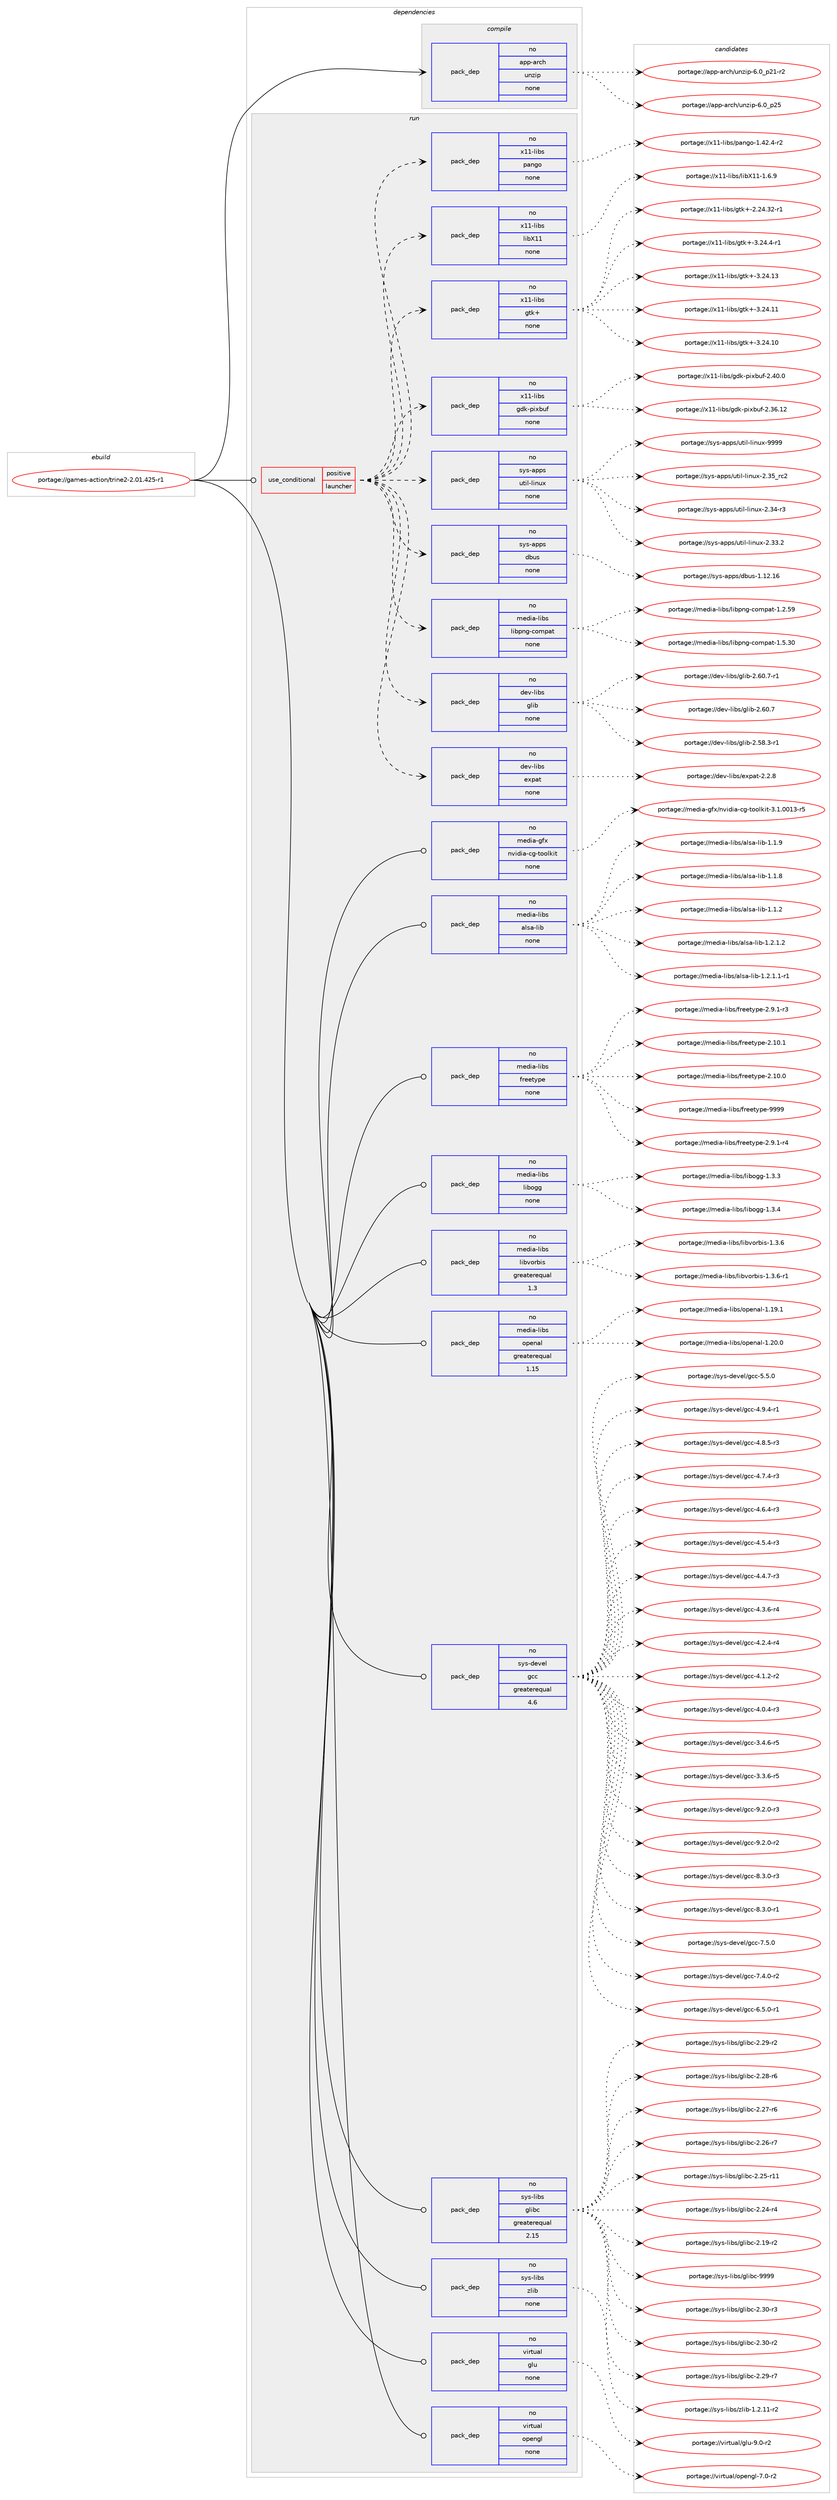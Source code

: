digraph prolog {

# *************
# Graph options
# *************

newrank=true;
concentrate=true;
compound=true;
graph [rankdir=LR,fontname=Helvetica,fontsize=10,ranksep=1.5];#, ranksep=2.5, nodesep=0.2];
edge  [arrowhead=vee];
node  [fontname=Helvetica,fontsize=10];

# **********
# The ebuild
# **********

subgraph cluster_leftcol {
color=gray;
rank=same;
label=<<i>ebuild</i>>;
id [label="portage://games-action/trine2-2.01.425-r1", color=red, width=4, href="../games-action/trine2-2.01.425-r1.svg"];
}

# ****************
# The dependencies
# ****************

subgraph cluster_midcol {
color=gray;
label=<<i>dependencies</i>>;
subgraph cluster_compile {
fillcolor="#eeeeee";
style=filled;
label=<<i>compile</i>>;
subgraph pack226329 {
dependency291171 [label=<<TABLE BORDER="0" CELLBORDER="1" CELLSPACING="0" CELLPADDING="4" WIDTH="220"><TR><TD ROWSPAN="6" CELLPADDING="30">pack_dep</TD></TR><TR><TD WIDTH="110">no</TD></TR><TR><TD>app-arch</TD></TR><TR><TD>unzip</TD></TR><TR><TD>none</TD></TR><TR><TD></TD></TR></TABLE>>, shape=none, color=blue];
}
id:e -> dependency291171:w [weight=20,style="solid",arrowhead="vee"];
}
subgraph cluster_compileandrun {
fillcolor="#eeeeee";
style=filled;
label=<<i>compile and run</i>>;
}
subgraph cluster_run {
fillcolor="#eeeeee";
style=filled;
label=<<i>run</i>>;
subgraph cond60324 {
dependency291172 [label=<<TABLE BORDER="0" CELLBORDER="1" CELLSPACING="0" CELLPADDING="4"><TR><TD ROWSPAN="3" CELLPADDING="10">use_conditional</TD></TR><TR><TD>positive</TD></TR><TR><TD>launcher</TD></TR></TABLE>>, shape=none, color=red];
subgraph pack226330 {
dependency291173 [label=<<TABLE BORDER="0" CELLBORDER="1" CELLSPACING="0" CELLPADDING="4" WIDTH="220"><TR><TD ROWSPAN="6" CELLPADDING="30">pack_dep</TD></TR><TR><TD WIDTH="110">no</TD></TR><TR><TD>dev-libs</TD></TR><TR><TD>expat</TD></TR><TR><TD>none</TD></TR><TR><TD></TD></TR></TABLE>>, shape=none, color=blue];
}
dependency291172:e -> dependency291173:w [weight=20,style="dashed",arrowhead="vee"];
subgraph pack226331 {
dependency291174 [label=<<TABLE BORDER="0" CELLBORDER="1" CELLSPACING="0" CELLPADDING="4" WIDTH="220"><TR><TD ROWSPAN="6" CELLPADDING="30">pack_dep</TD></TR><TR><TD WIDTH="110">no</TD></TR><TR><TD>dev-libs</TD></TR><TR><TD>glib</TD></TR><TR><TD>none</TD></TR><TR><TD></TD></TR></TABLE>>, shape=none, color=blue];
}
dependency291172:e -> dependency291174:w [weight=20,style="dashed",arrowhead="vee"];
subgraph pack226332 {
dependency291175 [label=<<TABLE BORDER="0" CELLBORDER="1" CELLSPACING="0" CELLPADDING="4" WIDTH="220"><TR><TD ROWSPAN="6" CELLPADDING="30">pack_dep</TD></TR><TR><TD WIDTH="110">no</TD></TR><TR><TD>media-libs</TD></TR><TR><TD>libpng-compat</TD></TR><TR><TD>none</TD></TR><TR><TD></TD></TR></TABLE>>, shape=none, color=blue];
}
dependency291172:e -> dependency291175:w [weight=20,style="dashed",arrowhead="vee"];
subgraph pack226333 {
dependency291176 [label=<<TABLE BORDER="0" CELLBORDER="1" CELLSPACING="0" CELLPADDING="4" WIDTH="220"><TR><TD ROWSPAN="6" CELLPADDING="30">pack_dep</TD></TR><TR><TD WIDTH="110">no</TD></TR><TR><TD>sys-apps</TD></TR><TR><TD>dbus</TD></TR><TR><TD>none</TD></TR><TR><TD></TD></TR></TABLE>>, shape=none, color=blue];
}
dependency291172:e -> dependency291176:w [weight=20,style="dashed",arrowhead="vee"];
subgraph pack226334 {
dependency291177 [label=<<TABLE BORDER="0" CELLBORDER="1" CELLSPACING="0" CELLPADDING="4" WIDTH="220"><TR><TD ROWSPAN="6" CELLPADDING="30">pack_dep</TD></TR><TR><TD WIDTH="110">no</TD></TR><TR><TD>sys-apps</TD></TR><TR><TD>util-linux</TD></TR><TR><TD>none</TD></TR><TR><TD></TD></TR></TABLE>>, shape=none, color=blue];
}
dependency291172:e -> dependency291177:w [weight=20,style="dashed",arrowhead="vee"];
subgraph pack226335 {
dependency291178 [label=<<TABLE BORDER="0" CELLBORDER="1" CELLSPACING="0" CELLPADDING="4" WIDTH="220"><TR><TD ROWSPAN="6" CELLPADDING="30">pack_dep</TD></TR><TR><TD WIDTH="110">no</TD></TR><TR><TD>x11-libs</TD></TR><TR><TD>gdk-pixbuf</TD></TR><TR><TD>none</TD></TR><TR><TD></TD></TR></TABLE>>, shape=none, color=blue];
}
dependency291172:e -> dependency291178:w [weight=20,style="dashed",arrowhead="vee"];
subgraph pack226336 {
dependency291179 [label=<<TABLE BORDER="0" CELLBORDER="1" CELLSPACING="0" CELLPADDING="4" WIDTH="220"><TR><TD ROWSPAN="6" CELLPADDING="30">pack_dep</TD></TR><TR><TD WIDTH="110">no</TD></TR><TR><TD>x11-libs</TD></TR><TR><TD>gtk+</TD></TR><TR><TD>none</TD></TR><TR><TD></TD></TR></TABLE>>, shape=none, color=blue];
}
dependency291172:e -> dependency291179:w [weight=20,style="dashed",arrowhead="vee"];
subgraph pack226337 {
dependency291180 [label=<<TABLE BORDER="0" CELLBORDER="1" CELLSPACING="0" CELLPADDING="4" WIDTH="220"><TR><TD ROWSPAN="6" CELLPADDING="30">pack_dep</TD></TR><TR><TD WIDTH="110">no</TD></TR><TR><TD>x11-libs</TD></TR><TR><TD>libX11</TD></TR><TR><TD>none</TD></TR><TR><TD></TD></TR></TABLE>>, shape=none, color=blue];
}
dependency291172:e -> dependency291180:w [weight=20,style="dashed",arrowhead="vee"];
subgraph pack226338 {
dependency291181 [label=<<TABLE BORDER="0" CELLBORDER="1" CELLSPACING="0" CELLPADDING="4" WIDTH="220"><TR><TD ROWSPAN="6" CELLPADDING="30">pack_dep</TD></TR><TR><TD WIDTH="110">no</TD></TR><TR><TD>x11-libs</TD></TR><TR><TD>pango</TD></TR><TR><TD>none</TD></TR><TR><TD></TD></TR></TABLE>>, shape=none, color=blue];
}
dependency291172:e -> dependency291181:w [weight=20,style="dashed",arrowhead="vee"];
}
id:e -> dependency291172:w [weight=20,style="solid",arrowhead="odot"];
subgraph pack226339 {
dependency291182 [label=<<TABLE BORDER="0" CELLBORDER="1" CELLSPACING="0" CELLPADDING="4" WIDTH="220"><TR><TD ROWSPAN="6" CELLPADDING="30">pack_dep</TD></TR><TR><TD WIDTH="110">no</TD></TR><TR><TD>media-gfx</TD></TR><TR><TD>nvidia-cg-toolkit</TD></TR><TR><TD>none</TD></TR><TR><TD></TD></TR></TABLE>>, shape=none, color=blue];
}
id:e -> dependency291182:w [weight=20,style="solid",arrowhead="odot"];
subgraph pack226340 {
dependency291183 [label=<<TABLE BORDER="0" CELLBORDER="1" CELLSPACING="0" CELLPADDING="4" WIDTH="220"><TR><TD ROWSPAN="6" CELLPADDING="30">pack_dep</TD></TR><TR><TD WIDTH="110">no</TD></TR><TR><TD>media-libs</TD></TR><TR><TD>alsa-lib</TD></TR><TR><TD>none</TD></TR><TR><TD></TD></TR></TABLE>>, shape=none, color=blue];
}
id:e -> dependency291183:w [weight=20,style="solid",arrowhead="odot"];
subgraph pack226341 {
dependency291184 [label=<<TABLE BORDER="0" CELLBORDER="1" CELLSPACING="0" CELLPADDING="4" WIDTH="220"><TR><TD ROWSPAN="6" CELLPADDING="30">pack_dep</TD></TR><TR><TD WIDTH="110">no</TD></TR><TR><TD>media-libs</TD></TR><TR><TD>freetype</TD></TR><TR><TD>none</TD></TR><TR><TD></TD></TR></TABLE>>, shape=none, color=blue];
}
id:e -> dependency291184:w [weight=20,style="solid",arrowhead="odot"];
subgraph pack226342 {
dependency291185 [label=<<TABLE BORDER="0" CELLBORDER="1" CELLSPACING="0" CELLPADDING="4" WIDTH="220"><TR><TD ROWSPAN="6" CELLPADDING="30">pack_dep</TD></TR><TR><TD WIDTH="110">no</TD></TR><TR><TD>media-libs</TD></TR><TR><TD>libogg</TD></TR><TR><TD>none</TD></TR><TR><TD></TD></TR></TABLE>>, shape=none, color=blue];
}
id:e -> dependency291185:w [weight=20,style="solid",arrowhead="odot"];
subgraph pack226343 {
dependency291186 [label=<<TABLE BORDER="0" CELLBORDER="1" CELLSPACING="0" CELLPADDING="4" WIDTH="220"><TR><TD ROWSPAN="6" CELLPADDING="30">pack_dep</TD></TR><TR><TD WIDTH="110">no</TD></TR><TR><TD>media-libs</TD></TR><TR><TD>libvorbis</TD></TR><TR><TD>greaterequal</TD></TR><TR><TD>1.3</TD></TR></TABLE>>, shape=none, color=blue];
}
id:e -> dependency291186:w [weight=20,style="solid",arrowhead="odot"];
subgraph pack226344 {
dependency291187 [label=<<TABLE BORDER="0" CELLBORDER="1" CELLSPACING="0" CELLPADDING="4" WIDTH="220"><TR><TD ROWSPAN="6" CELLPADDING="30">pack_dep</TD></TR><TR><TD WIDTH="110">no</TD></TR><TR><TD>media-libs</TD></TR><TR><TD>openal</TD></TR><TR><TD>greaterequal</TD></TR><TR><TD>1.15</TD></TR></TABLE>>, shape=none, color=blue];
}
id:e -> dependency291187:w [weight=20,style="solid",arrowhead="odot"];
subgraph pack226345 {
dependency291188 [label=<<TABLE BORDER="0" CELLBORDER="1" CELLSPACING="0" CELLPADDING="4" WIDTH="220"><TR><TD ROWSPAN="6" CELLPADDING="30">pack_dep</TD></TR><TR><TD WIDTH="110">no</TD></TR><TR><TD>sys-devel</TD></TR><TR><TD>gcc</TD></TR><TR><TD>greaterequal</TD></TR><TR><TD>4.6</TD></TR></TABLE>>, shape=none, color=blue];
}
id:e -> dependency291188:w [weight=20,style="solid",arrowhead="odot"];
subgraph pack226346 {
dependency291189 [label=<<TABLE BORDER="0" CELLBORDER="1" CELLSPACING="0" CELLPADDING="4" WIDTH="220"><TR><TD ROWSPAN="6" CELLPADDING="30">pack_dep</TD></TR><TR><TD WIDTH="110">no</TD></TR><TR><TD>sys-libs</TD></TR><TR><TD>glibc</TD></TR><TR><TD>greaterequal</TD></TR><TR><TD>2.15</TD></TR></TABLE>>, shape=none, color=blue];
}
id:e -> dependency291189:w [weight=20,style="solid",arrowhead="odot"];
subgraph pack226347 {
dependency291190 [label=<<TABLE BORDER="0" CELLBORDER="1" CELLSPACING="0" CELLPADDING="4" WIDTH="220"><TR><TD ROWSPAN="6" CELLPADDING="30">pack_dep</TD></TR><TR><TD WIDTH="110">no</TD></TR><TR><TD>sys-libs</TD></TR><TR><TD>zlib</TD></TR><TR><TD>none</TD></TR><TR><TD></TD></TR></TABLE>>, shape=none, color=blue];
}
id:e -> dependency291190:w [weight=20,style="solid",arrowhead="odot"];
subgraph pack226348 {
dependency291191 [label=<<TABLE BORDER="0" CELLBORDER="1" CELLSPACING="0" CELLPADDING="4" WIDTH="220"><TR><TD ROWSPAN="6" CELLPADDING="30">pack_dep</TD></TR><TR><TD WIDTH="110">no</TD></TR><TR><TD>virtual</TD></TR><TR><TD>glu</TD></TR><TR><TD>none</TD></TR><TR><TD></TD></TR></TABLE>>, shape=none, color=blue];
}
id:e -> dependency291191:w [weight=20,style="solid",arrowhead="odot"];
subgraph pack226349 {
dependency291192 [label=<<TABLE BORDER="0" CELLBORDER="1" CELLSPACING="0" CELLPADDING="4" WIDTH="220"><TR><TD ROWSPAN="6" CELLPADDING="30">pack_dep</TD></TR><TR><TD WIDTH="110">no</TD></TR><TR><TD>virtual</TD></TR><TR><TD>opengl</TD></TR><TR><TD>none</TD></TR><TR><TD></TD></TR></TABLE>>, shape=none, color=blue];
}
id:e -> dependency291192:w [weight=20,style="solid",arrowhead="odot"];
}
}

# **************
# The candidates
# **************

subgraph cluster_choices {
rank=same;
color=gray;
label=<<i>candidates</i>>;

subgraph choice226329 {
color=black;
nodesep=1;
choice971121124597114991044711711012210511245544648951125053 [label="portage://app-arch/unzip-6.0_p25", color=red, width=4,href="../app-arch/unzip-6.0_p25.svg"];
choice9711211245971149910447117110122105112455446489511250494511450 [label="portage://app-arch/unzip-6.0_p21-r2", color=red, width=4,href="../app-arch/unzip-6.0_p21-r2.svg"];
dependency291171:e -> choice971121124597114991044711711012210511245544648951125053:w [style=dotted,weight="100"];
dependency291171:e -> choice9711211245971149910447117110122105112455446489511250494511450:w [style=dotted,weight="100"];
}
subgraph choice226330 {
color=black;
nodesep=1;
choice10010111845108105981154710112011297116455046504656 [label="portage://dev-libs/expat-2.2.8", color=red, width=4,href="../dev-libs/expat-2.2.8.svg"];
dependency291173:e -> choice10010111845108105981154710112011297116455046504656:w [style=dotted,weight="100"];
}
subgraph choice226331 {
color=black;
nodesep=1;
choice10010111845108105981154710310810598455046544846554511449 [label="portage://dev-libs/glib-2.60.7-r1", color=red, width=4,href="../dev-libs/glib-2.60.7-r1.svg"];
choice1001011184510810598115471031081059845504654484655 [label="portage://dev-libs/glib-2.60.7", color=red, width=4,href="../dev-libs/glib-2.60.7.svg"];
choice10010111845108105981154710310810598455046535646514511449 [label="portage://dev-libs/glib-2.58.3-r1", color=red, width=4,href="../dev-libs/glib-2.58.3-r1.svg"];
dependency291174:e -> choice10010111845108105981154710310810598455046544846554511449:w [style=dotted,weight="100"];
dependency291174:e -> choice1001011184510810598115471031081059845504654484655:w [style=dotted,weight="100"];
dependency291174:e -> choice10010111845108105981154710310810598455046535646514511449:w [style=dotted,weight="100"];
}
subgraph choice226332 {
color=black;
nodesep=1;
choice109101100105974510810598115471081059811211010345991111091129711645494653465148 [label="portage://media-libs/libpng-compat-1.5.30", color=red, width=4,href="../media-libs/libpng-compat-1.5.30.svg"];
choice109101100105974510810598115471081059811211010345991111091129711645494650465357 [label="portage://media-libs/libpng-compat-1.2.59", color=red, width=4,href="../media-libs/libpng-compat-1.2.59.svg"];
dependency291175:e -> choice109101100105974510810598115471081059811211010345991111091129711645494653465148:w [style=dotted,weight="100"];
dependency291175:e -> choice109101100105974510810598115471081059811211010345991111091129711645494650465357:w [style=dotted,weight="100"];
}
subgraph choice226333 {
color=black;
nodesep=1;
choice115121115459711211211547100981171154549464950464954 [label="portage://sys-apps/dbus-1.12.16", color=red, width=4,href="../sys-apps/dbus-1.12.16.svg"];
dependency291176:e -> choice115121115459711211211547100981171154549464950464954:w [style=dotted,weight="100"];
}
subgraph choice226334 {
color=black;
nodesep=1;
choice115121115459711211211547117116105108451081051101171204557575757 [label="portage://sys-apps/util-linux-9999", color=red, width=4,href="../sys-apps/util-linux-9999.svg"];
choice115121115459711211211547117116105108451081051101171204550465153951149950 [label="portage://sys-apps/util-linux-2.35_rc2", color=red, width=4,href="../sys-apps/util-linux-2.35_rc2.svg"];
choice1151211154597112112115471171161051084510810511011712045504651524511451 [label="portage://sys-apps/util-linux-2.34-r3", color=red, width=4,href="../sys-apps/util-linux-2.34-r3.svg"];
choice1151211154597112112115471171161051084510810511011712045504651514650 [label="portage://sys-apps/util-linux-2.33.2", color=red, width=4,href="../sys-apps/util-linux-2.33.2.svg"];
dependency291177:e -> choice115121115459711211211547117116105108451081051101171204557575757:w [style=dotted,weight="100"];
dependency291177:e -> choice115121115459711211211547117116105108451081051101171204550465153951149950:w [style=dotted,weight="100"];
dependency291177:e -> choice1151211154597112112115471171161051084510810511011712045504651524511451:w [style=dotted,weight="100"];
dependency291177:e -> choice1151211154597112112115471171161051084510810511011712045504651514650:w [style=dotted,weight="100"];
}
subgraph choice226335 {
color=black;
nodesep=1;
choice1204949451081059811547103100107451121051209811710245504652484648 [label="portage://x11-libs/gdk-pixbuf-2.40.0", color=red, width=4,href="../x11-libs/gdk-pixbuf-2.40.0.svg"];
choice120494945108105981154710310010745112105120981171024550465154464950 [label="portage://x11-libs/gdk-pixbuf-2.36.12", color=red, width=4,href="../x11-libs/gdk-pixbuf-2.36.12.svg"];
dependency291178:e -> choice1204949451081059811547103100107451121051209811710245504652484648:w [style=dotted,weight="100"];
dependency291178:e -> choice120494945108105981154710310010745112105120981171024550465154464950:w [style=dotted,weight="100"];
}
subgraph choice226336 {
color=black;
nodesep=1;
choice120494945108105981154710311610743455146505246524511449 [label="portage://x11-libs/gtk+-3.24.4-r1", color=red, width=4,href="../x11-libs/gtk+-3.24.4-r1.svg"];
choice1204949451081059811547103116107434551465052464951 [label="portage://x11-libs/gtk+-3.24.13", color=red, width=4,href="../x11-libs/gtk+-3.24.13.svg"];
choice1204949451081059811547103116107434551465052464949 [label="portage://x11-libs/gtk+-3.24.11", color=red, width=4,href="../x11-libs/gtk+-3.24.11.svg"];
choice1204949451081059811547103116107434551465052464948 [label="portage://x11-libs/gtk+-3.24.10", color=red, width=4,href="../x11-libs/gtk+-3.24.10.svg"];
choice12049494510810598115471031161074345504650524651504511449 [label="portage://x11-libs/gtk+-2.24.32-r1", color=red, width=4,href="../x11-libs/gtk+-2.24.32-r1.svg"];
dependency291179:e -> choice120494945108105981154710311610743455146505246524511449:w [style=dotted,weight="100"];
dependency291179:e -> choice1204949451081059811547103116107434551465052464951:w [style=dotted,weight="100"];
dependency291179:e -> choice1204949451081059811547103116107434551465052464949:w [style=dotted,weight="100"];
dependency291179:e -> choice1204949451081059811547103116107434551465052464948:w [style=dotted,weight="100"];
dependency291179:e -> choice12049494510810598115471031161074345504650524651504511449:w [style=dotted,weight="100"];
}
subgraph choice226337 {
color=black;
nodesep=1;
choice120494945108105981154710810598884949454946544657 [label="portage://x11-libs/libX11-1.6.9", color=red, width=4,href="../x11-libs/libX11-1.6.9.svg"];
dependency291180:e -> choice120494945108105981154710810598884949454946544657:w [style=dotted,weight="100"];
}
subgraph choice226338 {
color=black;
nodesep=1;
choice120494945108105981154711297110103111454946525046524511450 [label="portage://x11-libs/pango-1.42.4-r2", color=red, width=4,href="../x11-libs/pango-1.42.4-r2.svg"];
dependency291181:e -> choice120494945108105981154711297110103111454946525046524511450:w [style=dotted,weight="100"];
}
subgraph choice226339 {
color=black;
nodesep=1;
choice109101100105974510310212047110118105100105974599103451161111111081071051164551464946484849514511453 [label="portage://media-gfx/nvidia-cg-toolkit-3.1.0013-r5", color=red, width=4,href="../media-gfx/nvidia-cg-toolkit-3.1.0013-r5.svg"];
dependency291182:e -> choice109101100105974510310212047110118105100105974599103451161111111081071051164551464946484849514511453:w [style=dotted,weight="100"];
}
subgraph choice226340 {
color=black;
nodesep=1;
choice10910110010597451081059811547971081159745108105984549465046494650 [label="portage://media-libs/alsa-lib-1.2.1.2", color=red, width=4,href="../media-libs/alsa-lib-1.2.1.2.svg"];
choice109101100105974510810598115479710811597451081059845494650464946494511449 [label="portage://media-libs/alsa-lib-1.2.1.1-r1", color=red, width=4,href="../media-libs/alsa-lib-1.2.1.1-r1.svg"];
choice1091011001059745108105981154797108115974510810598454946494657 [label="portage://media-libs/alsa-lib-1.1.9", color=red, width=4,href="../media-libs/alsa-lib-1.1.9.svg"];
choice1091011001059745108105981154797108115974510810598454946494656 [label="portage://media-libs/alsa-lib-1.1.8", color=red, width=4,href="../media-libs/alsa-lib-1.1.8.svg"];
choice1091011001059745108105981154797108115974510810598454946494650 [label="portage://media-libs/alsa-lib-1.1.2", color=red, width=4,href="../media-libs/alsa-lib-1.1.2.svg"];
dependency291183:e -> choice10910110010597451081059811547971081159745108105984549465046494650:w [style=dotted,weight="100"];
dependency291183:e -> choice109101100105974510810598115479710811597451081059845494650464946494511449:w [style=dotted,weight="100"];
dependency291183:e -> choice1091011001059745108105981154797108115974510810598454946494657:w [style=dotted,weight="100"];
dependency291183:e -> choice1091011001059745108105981154797108115974510810598454946494656:w [style=dotted,weight="100"];
dependency291183:e -> choice1091011001059745108105981154797108115974510810598454946494650:w [style=dotted,weight="100"];
}
subgraph choice226341 {
color=black;
nodesep=1;
choice109101100105974510810598115471021141011011161211121014557575757 [label="portage://media-libs/freetype-9999", color=red, width=4,href="../media-libs/freetype-9999.svg"];
choice109101100105974510810598115471021141011011161211121014550465746494511452 [label="portage://media-libs/freetype-2.9.1-r4", color=red, width=4,href="../media-libs/freetype-2.9.1-r4.svg"];
choice109101100105974510810598115471021141011011161211121014550465746494511451 [label="portage://media-libs/freetype-2.9.1-r3", color=red, width=4,href="../media-libs/freetype-2.9.1-r3.svg"];
choice1091011001059745108105981154710211410110111612111210145504649484649 [label="portage://media-libs/freetype-2.10.1", color=red, width=4,href="../media-libs/freetype-2.10.1.svg"];
choice1091011001059745108105981154710211410110111612111210145504649484648 [label="portage://media-libs/freetype-2.10.0", color=red, width=4,href="../media-libs/freetype-2.10.0.svg"];
dependency291184:e -> choice109101100105974510810598115471021141011011161211121014557575757:w [style=dotted,weight="100"];
dependency291184:e -> choice109101100105974510810598115471021141011011161211121014550465746494511452:w [style=dotted,weight="100"];
dependency291184:e -> choice109101100105974510810598115471021141011011161211121014550465746494511451:w [style=dotted,weight="100"];
dependency291184:e -> choice1091011001059745108105981154710211410110111612111210145504649484649:w [style=dotted,weight="100"];
dependency291184:e -> choice1091011001059745108105981154710211410110111612111210145504649484648:w [style=dotted,weight="100"];
}
subgraph choice226342 {
color=black;
nodesep=1;
choice1091011001059745108105981154710810598111103103454946514652 [label="portage://media-libs/libogg-1.3.4", color=red, width=4,href="../media-libs/libogg-1.3.4.svg"];
choice1091011001059745108105981154710810598111103103454946514651 [label="portage://media-libs/libogg-1.3.3", color=red, width=4,href="../media-libs/libogg-1.3.3.svg"];
dependency291185:e -> choice1091011001059745108105981154710810598111103103454946514652:w [style=dotted,weight="100"];
dependency291185:e -> choice1091011001059745108105981154710810598111103103454946514651:w [style=dotted,weight="100"];
}
subgraph choice226343 {
color=black;
nodesep=1;
choice1091011001059745108105981154710810598118111114981051154549465146544511449 [label="portage://media-libs/libvorbis-1.3.6-r1", color=red, width=4,href="../media-libs/libvorbis-1.3.6-r1.svg"];
choice109101100105974510810598115471081059811811111498105115454946514654 [label="portage://media-libs/libvorbis-1.3.6", color=red, width=4,href="../media-libs/libvorbis-1.3.6.svg"];
dependency291186:e -> choice1091011001059745108105981154710810598118111114981051154549465146544511449:w [style=dotted,weight="100"];
dependency291186:e -> choice109101100105974510810598115471081059811811111498105115454946514654:w [style=dotted,weight="100"];
}
subgraph choice226344 {
color=black;
nodesep=1;
choice109101100105974510810598115471111121011109710845494650484648 [label="portage://media-libs/openal-1.20.0", color=red, width=4,href="../media-libs/openal-1.20.0.svg"];
choice109101100105974510810598115471111121011109710845494649574649 [label="portage://media-libs/openal-1.19.1", color=red, width=4,href="../media-libs/openal-1.19.1.svg"];
dependency291187:e -> choice109101100105974510810598115471111121011109710845494650484648:w [style=dotted,weight="100"];
dependency291187:e -> choice109101100105974510810598115471111121011109710845494649574649:w [style=dotted,weight="100"];
}
subgraph choice226345 {
color=black;
nodesep=1;
choice115121115451001011181011084710399994557465046484511451 [label="portage://sys-devel/gcc-9.2.0-r3", color=red, width=4,href="../sys-devel/gcc-9.2.0-r3.svg"];
choice115121115451001011181011084710399994557465046484511450 [label="portage://sys-devel/gcc-9.2.0-r2", color=red, width=4,href="../sys-devel/gcc-9.2.0-r2.svg"];
choice115121115451001011181011084710399994556465146484511451 [label="portage://sys-devel/gcc-8.3.0-r3", color=red, width=4,href="../sys-devel/gcc-8.3.0-r3.svg"];
choice115121115451001011181011084710399994556465146484511449 [label="portage://sys-devel/gcc-8.3.0-r1", color=red, width=4,href="../sys-devel/gcc-8.3.0-r1.svg"];
choice11512111545100101118101108471039999455546534648 [label="portage://sys-devel/gcc-7.5.0", color=red, width=4,href="../sys-devel/gcc-7.5.0.svg"];
choice115121115451001011181011084710399994555465246484511450 [label="portage://sys-devel/gcc-7.4.0-r2", color=red, width=4,href="../sys-devel/gcc-7.4.0-r2.svg"];
choice115121115451001011181011084710399994554465346484511449 [label="portage://sys-devel/gcc-6.5.0-r1", color=red, width=4,href="../sys-devel/gcc-6.5.0-r1.svg"];
choice11512111545100101118101108471039999455346534648 [label="portage://sys-devel/gcc-5.5.0", color=red, width=4,href="../sys-devel/gcc-5.5.0.svg"];
choice115121115451001011181011084710399994552465746524511449 [label="portage://sys-devel/gcc-4.9.4-r1", color=red, width=4,href="../sys-devel/gcc-4.9.4-r1.svg"];
choice115121115451001011181011084710399994552465646534511451 [label="portage://sys-devel/gcc-4.8.5-r3", color=red, width=4,href="../sys-devel/gcc-4.8.5-r3.svg"];
choice115121115451001011181011084710399994552465546524511451 [label="portage://sys-devel/gcc-4.7.4-r3", color=red, width=4,href="../sys-devel/gcc-4.7.4-r3.svg"];
choice115121115451001011181011084710399994552465446524511451 [label="portage://sys-devel/gcc-4.6.4-r3", color=red, width=4,href="../sys-devel/gcc-4.6.4-r3.svg"];
choice115121115451001011181011084710399994552465346524511451 [label="portage://sys-devel/gcc-4.5.4-r3", color=red, width=4,href="../sys-devel/gcc-4.5.4-r3.svg"];
choice115121115451001011181011084710399994552465246554511451 [label="portage://sys-devel/gcc-4.4.7-r3", color=red, width=4,href="../sys-devel/gcc-4.4.7-r3.svg"];
choice115121115451001011181011084710399994552465146544511452 [label="portage://sys-devel/gcc-4.3.6-r4", color=red, width=4,href="../sys-devel/gcc-4.3.6-r4.svg"];
choice115121115451001011181011084710399994552465046524511452 [label="portage://sys-devel/gcc-4.2.4-r4", color=red, width=4,href="../sys-devel/gcc-4.2.4-r4.svg"];
choice115121115451001011181011084710399994552464946504511450 [label="portage://sys-devel/gcc-4.1.2-r2", color=red, width=4,href="../sys-devel/gcc-4.1.2-r2.svg"];
choice115121115451001011181011084710399994552464846524511451 [label="portage://sys-devel/gcc-4.0.4-r3", color=red, width=4,href="../sys-devel/gcc-4.0.4-r3.svg"];
choice115121115451001011181011084710399994551465246544511453 [label="portage://sys-devel/gcc-3.4.6-r5", color=red, width=4,href="../sys-devel/gcc-3.4.6-r5.svg"];
choice115121115451001011181011084710399994551465146544511453 [label="portage://sys-devel/gcc-3.3.6-r5", color=red, width=4,href="../sys-devel/gcc-3.3.6-r5.svg"];
dependency291188:e -> choice115121115451001011181011084710399994557465046484511451:w [style=dotted,weight="100"];
dependency291188:e -> choice115121115451001011181011084710399994557465046484511450:w [style=dotted,weight="100"];
dependency291188:e -> choice115121115451001011181011084710399994556465146484511451:w [style=dotted,weight="100"];
dependency291188:e -> choice115121115451001011181011084710399994556465146484511449:w [style=dotted,weight="100"];
dependency291188:e -> choice11512111545100101118101108471039999455546534648:w [style=dotted,weight="100"];
dependency291188:e -> choice115121115451001011181011084710399994555465246484511450:w [style=dotted,weight="100"];
dependency291188:e -> choice115121115451001011181011084710399994554465346484511449:w [style=dotted,weight="100"];
dependency291188:e -> choice11512111545100101118101108471039999455346534648:w [style=dotted,weight="100"];
dependency291188:e -> choice115121115451001011181011084710399994552465746524511449:w [style=dotted,weight="100"];
dependency291188:e -> choice115121115451001011181011084710399994552465646534511451:w [style=dotted,weight="100"];
dependency291188:e -> choice115121115451001011181011084710399994552465546524511451:w [style=dotted,weight="100"];
dependency291188:e -> choice115121115451001011181011084710399994552465446524511451:w [style=dotted,weight="100"];
dependency291188:e -> choice115121115451001011181011084710399994552465346524511451:w [style=dotted,weight="100"];
dependency291188:e -> choice115121115451001011181011084710399994552465246554511451:w [style=dotted,weight="100"];
dependency291188:e -> choice115121115451001011181011084710399994552465146544511452:w [style=dotted,weight="100"];
dependency291188:e -> choice115121115451001011181011084710399994552465046524511452:w [style=dotted,weight="100"];
dependency291188:e -> choice115121115451001011181011084710399994552464946504511450:w [style=dotted,weight="100"];
dependency291188:e -> choice115121115451001011181011084710399994552464846524511451:w [style=dotted,weight="100"];
dependency291188:e -> choice115121115451001011181011084710399994551465246544511453:w [style=dotted,weight="100"];
dependency291188:e -> choice115121115451001011181011084710399994551465146544511453:w [style=dotted,weight="100"];
}
subgraph choice226346 {
color=black;
nodesep=1;
choice11512111545108105981154710310810598994557575757 [label="portage://sys-libs/glibc-9999", color=red, width=4,href="../sys-libs/glibc-9999.svg"];
choice115121115451081059811547103108105989945504651484511451 [label="portage://sys-libs/glibc-2.30-r3", color=red, width=4,href="../sys-libs/glibc-2.30-r3.svg"];
choice115121115451081059811547103108105989945504651484511450 [label="portage://sys-libs/glibc-2.30-r2", color=red, width=4,href="../sys-libs/glibc-2.30-r2.svg"];
choice115121115451081059811547103108105989945504650574511455 [label="portage://sys-libs/glibc-2.29-r7", color=red, width=4,href="../sys-libs/glibc-2.29-r7.svg"];
choice115121115451081059811547103108105989945504650574511450 [label="portage://sys-libs/glibc-2.29-r2", color=red, width=4,href="../sys-libs/glibc-2.29-r2.svg"];
choice115121115451081059811547103108105989945504650564511454 [label="portage://sys-libs/glibc-2.28-r6", color=red, width=4,href="../sys-libs/glibc-2.28-r6.svg"];
choice115121115451081059811547103108105989945504650554511454 [label="portage://sys-libs/glibc-2.27-r6", color=red, width=4,href="../sys-libs/glibc-2.27-r6.svg"];
choice115121115451081059811547103108105989945504650544511455 [label="portage://sys-libs/glibc-2.26-r7", color=red, width=4,href="../sys-libs/glibc-2.26-r7.svg"];
choice11512111545108105981154710310810598994550465053451144949 [label="portage://sys-libs/glibc-2.25-r11", color=red, width=4,href="../sys-libs/glibc-2.25-r11.svg"];
choice115121115451081059811547103108105989945504650524511452 [label="portage://sys-libs/glibc-2.24-r4", color=red, width=4,href="../sys-libs/glibc-2.24-r4.svg"];
choice115121115451081059811547103108105989945504649574511450 [label="portage://sys-libs/glibc-2.19-r2", color=red, width=4,href="../sys-libs/glibc-2.19-r2.svg"];
dependency291189:e -> choice11512111545108105981154710310810598994557575757:w [style=dotted,weight="100"];
dependency291189:e -> choice115121115451081059811547103108105989945504651484511451:w [style=dotted,weight="100"];
dependency291189:e -> choice115121115451081059811547103108105989945504651484511450:w [style=dotted,weight="100"];
dependency291189:e -> choice115121115451081059811547103108105989945504650574511455:w [style=dotted,weight="100"];
dependency291189:e -> choice115121115451081059811547103108105989945504650574511450:w [style=dotted,weight="100"];
dependency291189:e -> choice115121115451081059811547103108105989945504650564511454:w [style=dotted,weight="100"];
dependency291189:e -> choice115121115451081059811547103108105989945504650554511454:w [style=dotted,weight="100"];
dependency291189:e -> choice115121115451081059811547103108105989945504650544511455:w [style=dotted,weight="100"];
dependency291189:e -> choice11512111545108105981154710310810598994550465053451144949:w [style=dotted,weight="100"];
dependency291189:e -> choice115121115451081059811547103108105989945504650524511452:w [style=dotted,weight="100"];
dependency291189:e -> choice115121115451081059811547103108105989945504649574511450:w [style=dotted,weight="100"];
}
subgraph choice226347 {
color=black;
nodesep=1;
choice11512111545108105981154712210810598454946504649494511450 [label="portage://sys-libs/zlib-1.2.11-r2", color=red, width=4,href="../sys-libs/zlib-1.2.11-r2.svg"];
dependency291190:e -> choice11512111545108105981154712210810598454946504649494511450:w [style=dotted,weight="100"];
}
subgraph choice226348 {
color=black;
nodesep=1;
choice1181051141161179710847103108117455746484511450 [label="portage://virtual/glu-9.0-r2", color=red, width=4,href="../virtual/glu-9.0-r2.svg"];
dependency291191:e -> choice1181051141161179710847103108117455746484511450:w [style=dotted,weight="100"];
}
subgraph choice226349 {
color=black;
nodesep=1;
choice1181051141161179710847111112101110103108455546484511450 [label="portage://virtual/opengl-7.0-r2", color=red, width=4,href="../virtual/opengl-7.0-r2.svg"];
dependency291192:e -> choice1181051141161179710847111112101110103108455546484511450:w [style=dotted,weight="100"];
}
}

}
